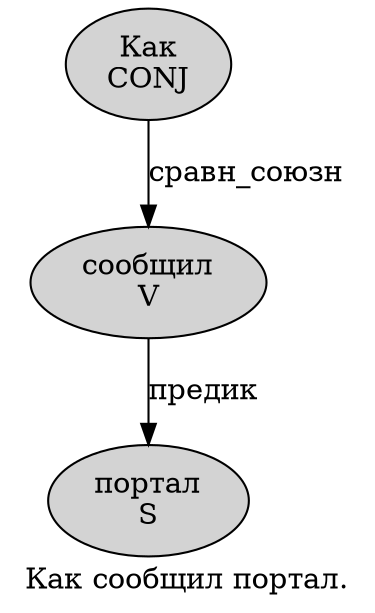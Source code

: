 digraph SENTENCE_1542 {
	graph [label="Как сообщил портал."]
	node [style=filled]
		0 [label="Как
CONJ" color="" fillcolor=lightgray penwidth=1 shape=ellipse]
		1 [label="сообщил
V" color="" fillcolor=lightgray penwidth=1 shape=ellipse]
		2 [label="портал
S" color="" fillcolor=lightgray penwidth=1 shape=ellipse]
			1 -> 2 [label="предик"]
			0 -> 1 [label="сравн_союзн"]
}